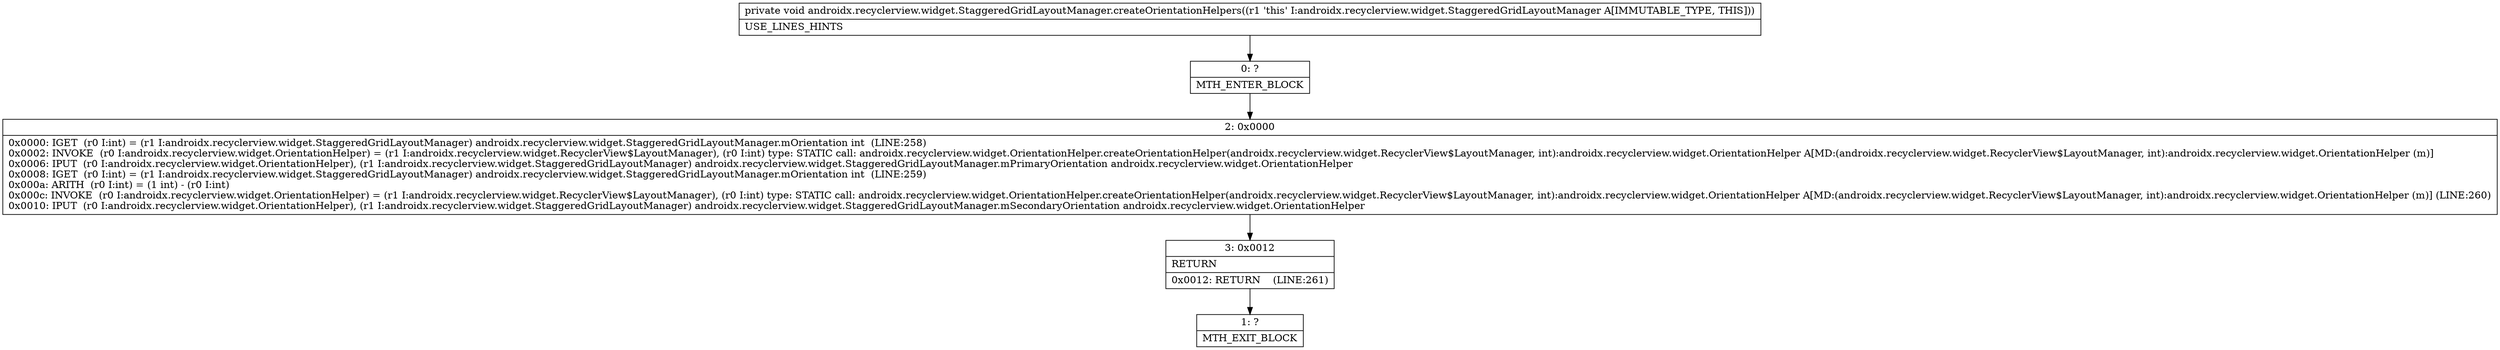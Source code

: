 digraph "CFG forandroidx.recyclerview.widget.StaggeredGridLayoutManager.createOrientationHelpers()V" {
Node_0 [shape=record,label="{0\:\ ?|MTH_ENTER_BLOCK\l}"];
Node_2 [shape=record,label="{2\:\ 0x0000|0x0000: IGET  (r0 I:int) = (r1 I:androidx.recyclerview.widget.StaggeredGridLayoutManager) androidx.recyclerview.widget.StaggeredGridLayoutManager.mOrientation int  (LINE:258)\l0x0002: INVOKE  (r0 I:androidx.recyclerview.widget.OrientationHelper) = (r1 I:androidx.recyclerview.widget.RecyclerView$LayoutManager), (r0 I:int) type: STATIC call: androidx.recyclerview.widget.OrientationHelper.createOrientationHelper(androidx.recyclerview.widget.RecyclerView$LayoutManager, int):androidx.recyclerview.widget.OrientationHelper A[MD:(androidx.recyclerview.widget.RecyclerView$LayoutManager, int):androidx.recyclerview.widget.OrientationHelper (m)]\l0x0006: IPUT  (r0 I:androidx.recyclerview.widget.OrientationHelper), (r1 I:androidx.recyclerview.widget.StaggeredGridLayoutManager) androidx.recyclerview.widget.StaggeredGridLayoutManager.mPrimaryOrientation androidx.recyclerview.widget.OrientationHelper \l0x0008: IGET  (r0 I:int) = (r1 I:androidx.recyclerview.widget.StaggeredGridLayoutManager) androidx.recyclerview.widget.StaggeredGridLayoutManager.mOrientation int  (LINE:259)\l0x000a: ARITH  (r0 I:int) = (1 int) \- (r0 I:int) \l0x000c: INVOKE  (r0 I:androidx.recyclerview.widget.OrientationHelper) = (r1 I:androidx.recyclerview.widget.RecyclerView$LayoutManager), (r0 I:int) type: STATIC call: androidx.recyclerview.widget.OrientationHelper.createOrientationHelper(androidx.recyclerview.widget.RecyclerView$LayoutManager, int):androidx.recyclerview.widget.OrientationHelper A[MD:(androidx.recyclerview.widget.RecyclerView$LayoutManager, int):androidx.recyclerview.widget.OrientationHelper (m)] (LINE:260)\l0x0010: IPUT  (r0 I:androidx.recyclerview.widget.OrientationHelper), (r1 I:androidx.recyclerview.widget.StaggeredGridLayoutManager) androidx.recyclerview.widget.StaggeredGridLayoutManager.mSecondaryOrientation androidx.recyclerview.widget.OrientationHelper \l}"];
Node_3 [shape=record,label="{3\:\ 0x0012|RETURN\l|0x0012: RETURN    (LINE:261)\l}"];
Node_1 [shape=record,label="{1\:\ ?|MTH_EXIT_BLOCK\l}"];
MethodNode[shape=record,label="{private void androidx.recyclerview.widget.StaggeredGridLayoutManager.createOrientationHelpers((r1 'this' I:androidx.recyclerview.widget.StaggeredGridLayoutManager A[IMMUTABLE_TYPE, THIS]))  | USE_LINES_HINTS\l}"];
MethodNode -> Node_0;Node_0 -> Node_2;
Node_2 -> Node_3;
Node_3 -> Node_1;
}

